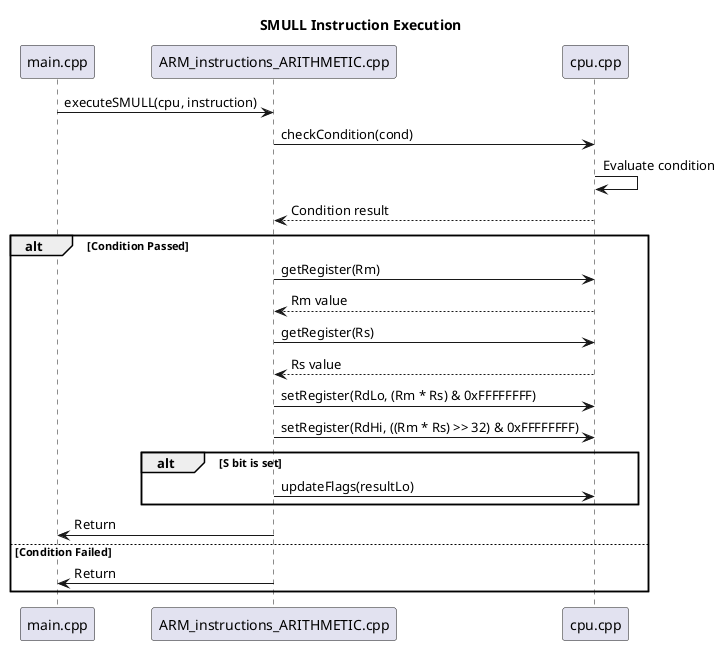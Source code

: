 @startuml

title SMULL Instruction Execution

participant "main.cpp" as Main
participant "ARM_instructions_ARITHMETIC.cpp" as ARITH
participant "cpu.cpp" as CPU

Main -> ARITH: executeSMULL(cpu, instruction)
ARITH -> CPU: checkCondition(cond)
CPU -> CPU: Evaluate condition
CPU --> ARITH: Condition result
alt Condition Passed
    ARITH -> CPU: getRegister(Rm)
    CPU --> ARITH: Rm value
    ARITH -> CPU: getRegister(Rs)
    CPU --> ARITH: Rs value
    ARITH -> CPU: setRegister(RdLo, (Rm * Rs) & 0xFFFFFFFF)
    ARITH -> CPU: setRegister(RdHi, ((Rm * Rs) >> 32) & 0xFFFFFFFF)
    alt S bit is set
        ARITH -> CPU: updateFlags(resultLo)
    end
    ARITH -> Main: Return
else Condition Failed
    ARITH -> Main: Return
end

@enduml
